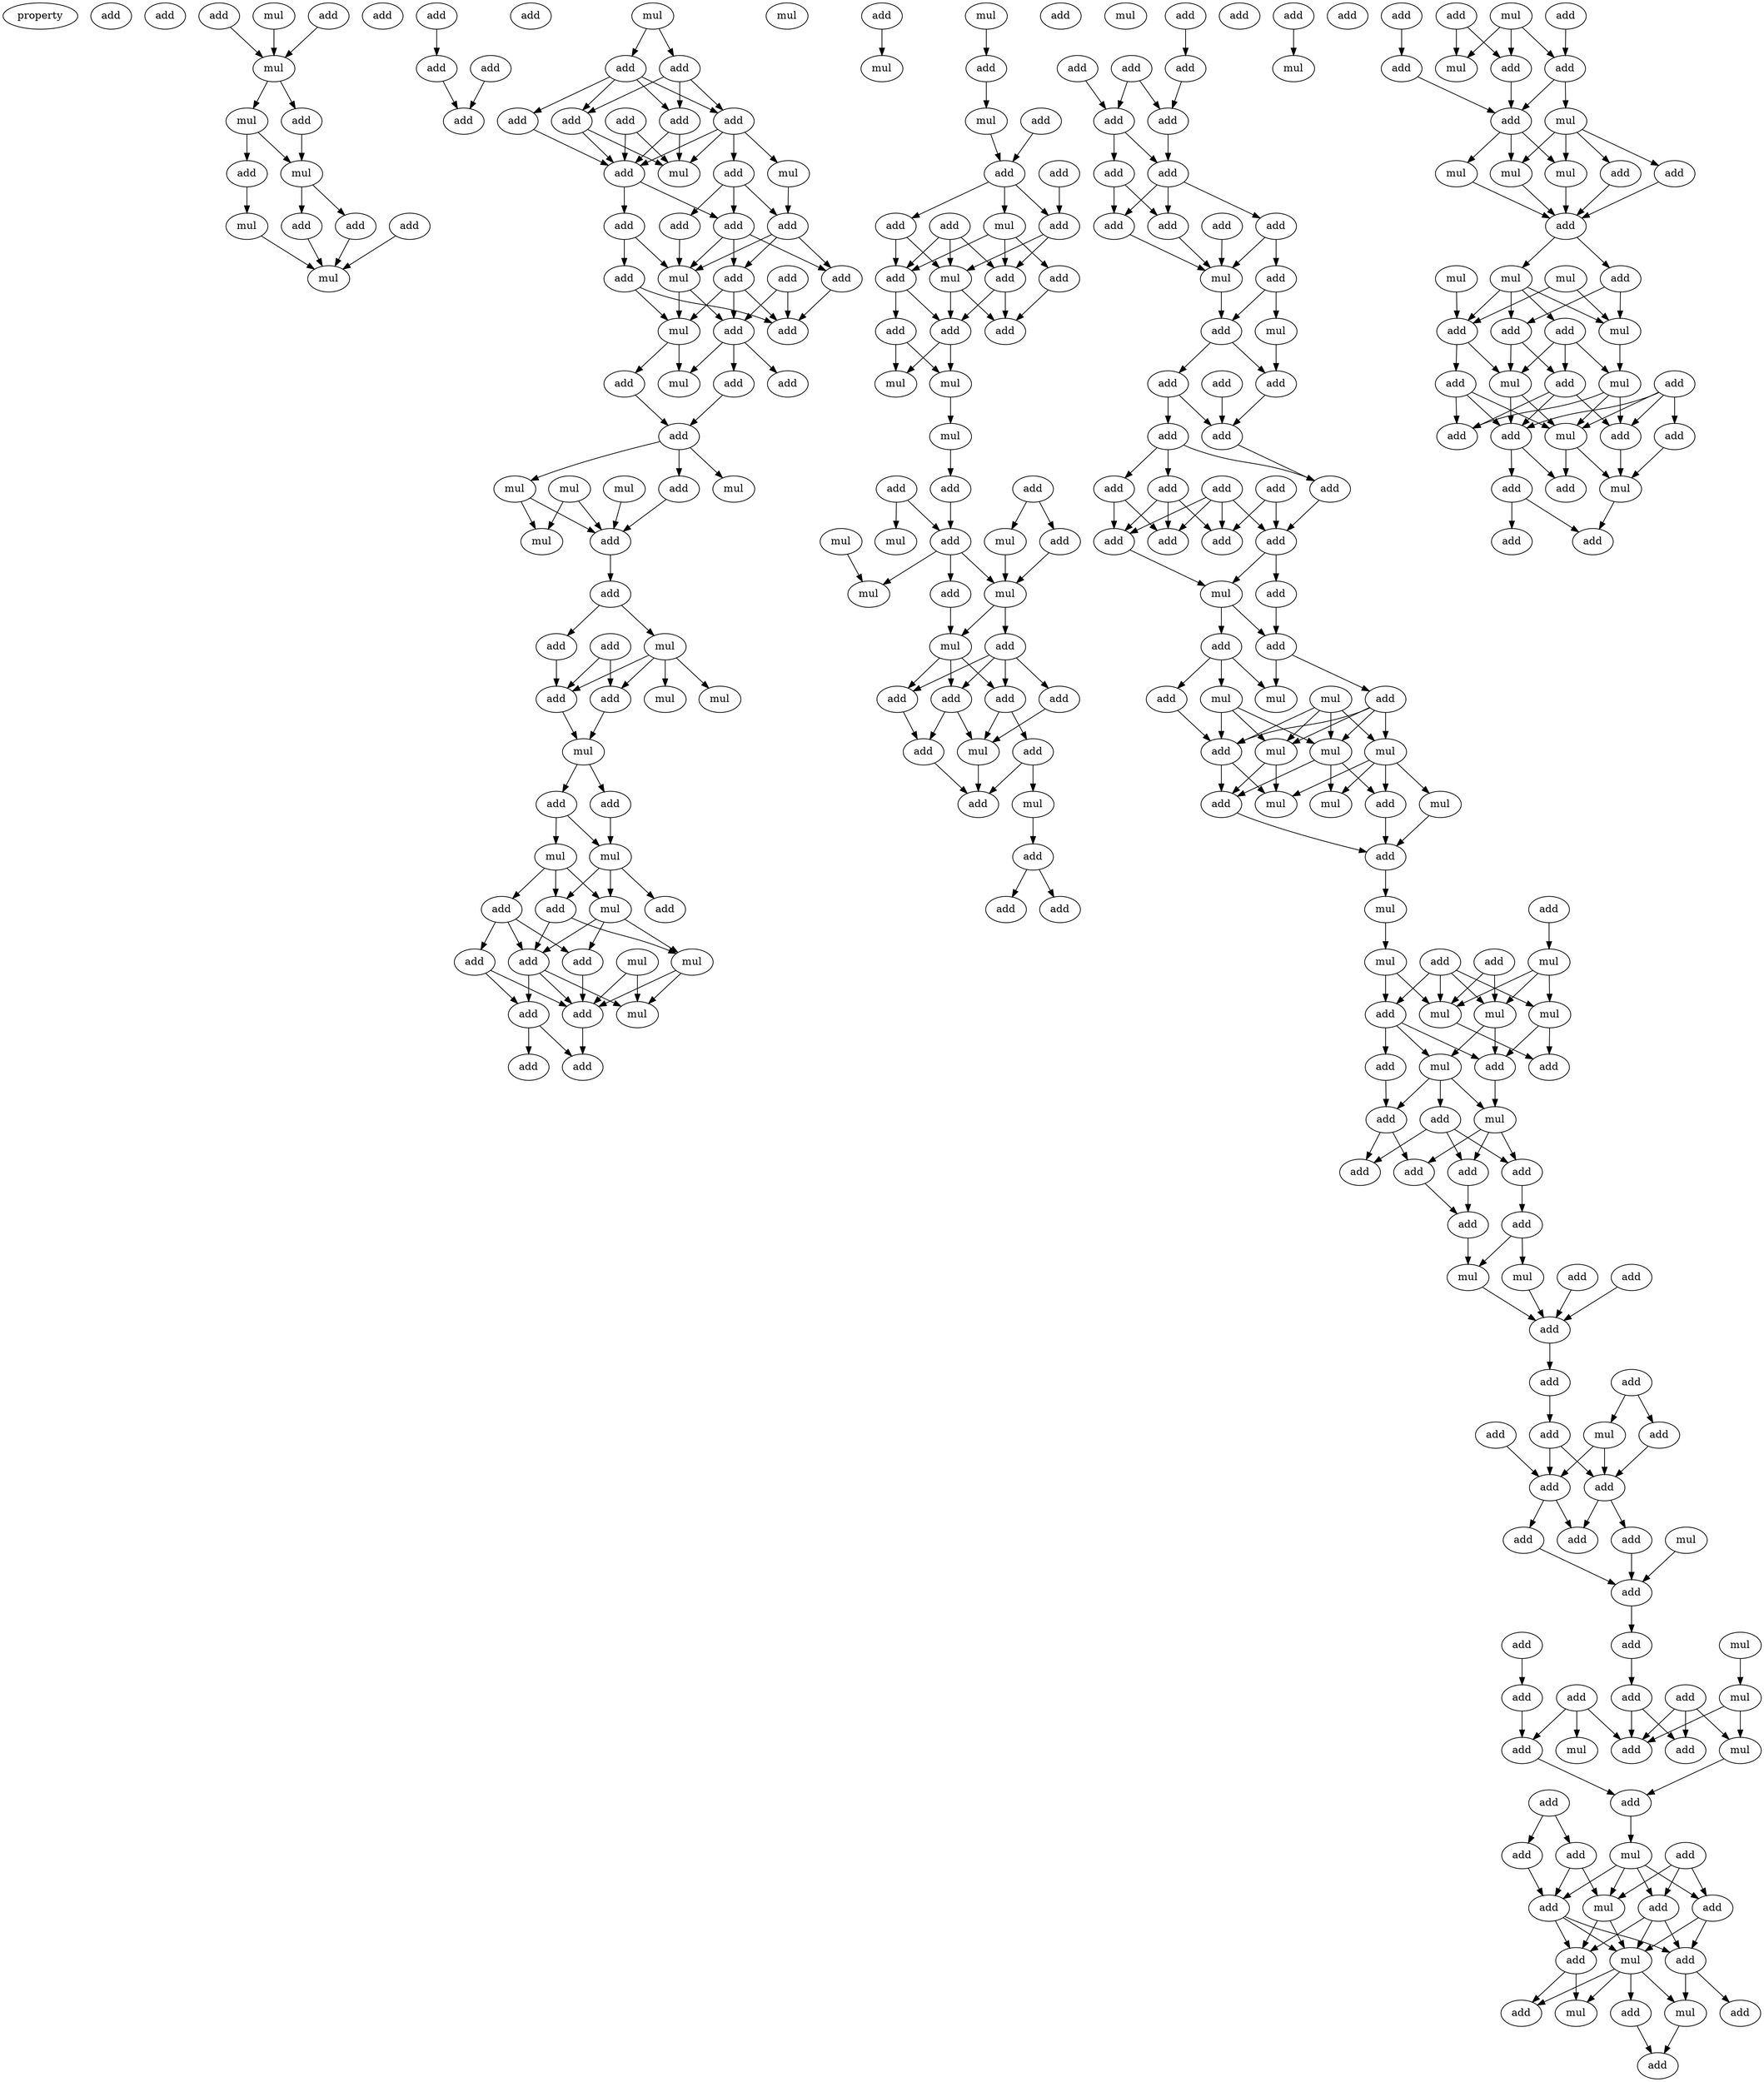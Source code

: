 digraph {
    node [fontcolor=black]
    property [mul=2,lf=1.4]
    0 [ label = add ];
    1 [ label = add ];
    2 [ label = add ];
    3 [ label = mul ];
    4 [ label = add ];
    5 [ label = mul ];
    6 [ label = mul ];
    7 [ label = add ];
    8 [ label = add ];
    9 [ label = add ];
    10 [ label = mul ];
    11 [ label = mul ];
    12 [ label = add ];
    13 [ label = add ];
    14 [ label = add ];
    15 [ label = mul ];
    16 [ label = add ];
    17 [ label = add ];
    18 [ label = add ];
    19 [ label = add ];
    20 [ label = add ];
    21 [ label = mul ];
    22 [ label = add ];
    23 [ label = add ];
    24 [ label = add ];
    25 [ label = add ];
    26 [ label = add ];
    27 [ label = add ];
    28 [ label = add ];
    29 [ label = add ];
    30 [ label = mul ];
    31 [ label = add ];
    32 [ label = mul ];
    33 [ label = add ];
    34 [ label = add ];
    35 [ label = add ];
    36 [ label = add ];
    37 [ label = add ];
    38 [ label = mul ];
    39 [ label = add ];
    40 [ label = add ];
    41 [ label = add ];
    42 [ label = add ];
    43 [ label = add ];
    44 [ label = mul ];
    45 [ label = add ];
    46 [ label = add ];
    47 [ label = mul ];
    48 [ label = mul ];
    49 [ label = add ];
    50 [ label = add ];
    51 [ label = mul ];
    52 [ label = mul ];
    53 [ label = mul ];
    54 [ label = mul ];
    55 [ label = add ];
    56 [ label = mul ];
    57 [ label = add ];
    58 [ label = add ];
    59 [ label = add ];
    60 [ label = mul ];
    61 [ label = add ];
    62 [ label = mul ];
    63 [ label = add ];
    64 [ label = mul ];
    65 [ label = add ];
    66 [ label = mul ];
    67 [ label = add ];
    68 [ label = add ];
    69 [ label = add ];
    70 [ label = mul ];
    71 [ label = mul ];
    72 [ label = mul ];
    73 [ label = add ];
    74 [ label = add ];
    75 [ label = mul ];
    76 [ label = add ];
    77 [ label = mul ];
    78 [ label = add ];
    79 [ label = add ];
    80 [ label = add ];
    81 [ label = mul ];
    82 [ label = add ];
    83 [ label = mul ];
    84 [ label = add ];
    85 [ label = add ];
    86 [ label = add ];
    87 [ label = mul ];
    88 [ label = add ];
    89 [ label = mul ];
    90 [ label = add ];
    91 [ label = add ];
    92 [ label = add ];
    93 [ label = add ];
    94 [ label = add ];
    95 [ label = add ];
    96 [ label = mul ];
    97 [ label = add ];
    98 [ label = add ];
    99 [ label = add ];
    100 [ label = mul ];
    101 [ label = add ];
    102 [ label = add ];
    103 [ label = add ];
    104 [ label = mul ];
    105 [ label = mul ];
    106 [ label = mul ];
    107 [ label = add ];
    108 [ label = add ];
    109 [ label = add ];
    110 [ label = add ];
    111 [ label = mul ];
    112 [ label = add ];
    113 [ label = mul ];
    114 [ label = mul ];
    115 [ label = add ];
    116 [ label = mul ];
    117 [ label = mul ];
    118 [ label = add ];
    119 [ label = add ];
    120 [ label = mul ];
    121 [ label = add ];
    122 [ label = add ];
    123 [ label = mul ];
    124 [ label = add ];
    125 [ label = add ];
    126 [ label = mul ];
    127 [ label = add ];
    128 [ label = add ];
    129 [ label = add ];
    130 [ label = mul ];
    131 [ label = add ];
    132 [ label = add ];
    133 [ label = add ];
    134 [ label = add ];
    135 [ label = add ];
    136 [ label = add ];
    137 [ label = add ];
    138 [ label = add ];
    139 [ label = add ];
    140 [ label = add ];
    141 [ label = mul ];
    142 [ label = add ];
    143 [ label = add ];
    144 [ label = add ];
    145 [ label = add ];
    146 [ label = add ];
    147 [ label = add ];
    148 [ label = add ];
    149 [ label = add ];
    150 [ label = mul ];
    151 [ label = mul ];
    152 [ label = add ];
    153 [ label = add ];
    154 [ label = add ];
    155 [ label = add ];
    156 [ label = add ];
    157 [ label = add ];
    158 [ label = add ];
    159 [ label = add ];
    160 [ label = add ];
    161 [ label = add ];
    162 [ label = add ];
    163 [ label = add ];
    164 [ label = add ];
    165 [ label = add ];
    166 [ label = add ];
    167 [ label = add ];
    168 [ label = mul ];
    169 [ label = add ];
    170 [ label = add ];
    171 [ label = mul ];
    172 [ label = add ];
    173 [ label = mul ];
    174 [ label = mul ];
    175 [ label = add ];
    176 [ label = mul ];
    177 [ label = mul ];
    178 [ label = add ];
    179 [ label = mul ];
    180 [ label = mul ];
    181 [ label = add ];
    182 [ label = mul ];
    183 [ label = mul ];
    184 [ label = add ];
    185 [ label = add ];
    186 [ label = mul ];
    187 [ label = add ];
    188 [ label = mul ];
    189 [ label = add ];
    190 [ label = mul ];
    191 [ label = add ];
    192 [ label = add ];
    193 [ label = mul ];
    194 [ label = mul ];
    195 [ label = mul ];
    196 [ label = add ];
    197 [ label = add ];
    198 [ label = add ];
    199 [ label = mul ];
    200 [ label = add ];
    201 [ label = add ];
    202 [ label = mul ];
    203 [ label = add ];
    204 [ label = add ];
    205 [ label = add ];
    206 [ label = add ];
    207 [ label = add ];
    208 [ label = add ];
    209 [ label = add ];
    210 [ label = add ];
    211 [ label = mul ];
    212 [ label = add ];
    213 [ label = mul ];
    214 [ label = add ];
    215 [ label = add ];
    216 [ label = add ];
    217 [ label = add ];
    218 [ label = mul ];
    219 [ label = add ];
    220 [ label = add ];
    221 [ label = add ];
    222 [ label = add ];
    223 [ label = mul ];
    224 [ label = add ];
    225 [ label = add ];
    226 [ label = add ];
    227 [ label = add ];
    228 [ label = add ];
    229 [ label = add ];
    230 [ label = mul ];
    231 [ label = add ];
    232 [ label = add ];
    233 [ label = add ];
    234 [ label = add ];
    235 [ label = mul ];
    236 [ label = add ];
    237 [ label = add ];
    238 [ label = add ];
    239 [ label = mul ];
    240 [ label = mul ];
    241 [ label = add ];
    242 [ label = add ];
    243 [ label = add ];
    244 [ label = add ];
    245 [ label = mul ];
    246 [ label = add ];
    247 [ label = add ];
    248 [ label = add ];
    249 [ label = add ];
    250 [ label = mul ];
    251 [ label = mul ];
    252 [ label = add ];
    253 [ label = add ];
    254 [ label = mul ];
    255 [ label = add ];
    256 [ label = add ];
    257 [ label = mul ];
    258 [ label = add ];
    259 [ label = add ];
    260 [ label = add ];
    261 [ label = add ];
    262 [ label = add ];
    263 [ label = mul ];
    264 [ label = add ];
    265 [ label = mul ];
    266 [ label = add ];
    267 [ label = add ];
    268 [ label = add ];
    269 [ label = mul ];
    270 [ label = mul ];
    271 [ label = add ];
    272 [ label = mul ];
    273 [ label = mul ];
    274 [ label = add ];
    275 [ label = add ];
    276 [ label = mul ];
    277 [ label = mul ];
    278 [ label = add ];
    279 [ label = mul ];
    280 [ label = add ];
    281 [ label = mul ];
    282 [ label = add ];
    283 [ label = add ];
    284 [ label = add ];
    285 [ label = mul ];
    286 [ label = add ];
    287 [ label = add ];
    288 [ label = mul ];
    289 [ label = add ];
    290 [ label = add ];
    291 [ label = add ];
    292 [ label = mul ];
    293 [ label = add ];
    294 [ label = add ];
    295 [ label = add ];
    296 [ label = mul ];
    297 [ label = add ];
    298 [ label = add ];
    2 -> 5 [ name = 0 ];
    3 -> 5 [ name = 1 ];
    4 -> 5 [ name = 2 ];
    5 -> 6 [ name = 3 ];
    5 -> 8 [ name = 4 ];
    6 -> 9 [ name = 5 ];
    6 -> 10 [ name = 6 ];
    8 -> 10 [ name = 7 ];
    9 -> 11 [ name = 8 ];
    10 -> 13 [ name = 9 ];
    10 -> 14 [ name = 10 ];
    11 -> 15 [ name = 11 ];
    12 -> 15 [ name = 12 ];
    13 -> 15 [ name = 13 ];
    14 -> 15 [ name = 14 ];
    16 -> 19 [ name = 15 ];
    18 -> 20 [ name = 16 ];
    19 -> 20 [ name = 17 ];
    21 -> 22 [ name = 18 ];
    21 -> 23 [ name = 19 ];
    22 -> 24 [ name = 20 ];
    22 -> 25 [ name = 21 ];
    22 -> 27 [ name = 22 ];
    22 -> 28 [ name = 23 ];
    23 -> 25 [ name = 24 ];
    23 -> 27 [ name = 25 ];
    23 -> 28 [ name = 26 ];
    24 -> 29 [ name = 27 ];
    25 -> 29 [ name = 28 ];
    25 -> 32 [ name = 29 ];
    26 -> 29 [ name = 30 ];
    26 -> 32 [ name = 31 ];
    27 -> 29 [ name = 32 ];
    27 -> 30 [ name = 33 ];
    27 -> 31 [ name = 34 ];
    27 -> 32 [ name = 35 ];
    28 -> 29 [ name = 36 ];
    28 -> 32 [ name = 37 ];
    29 -> 33 [ name = 38 ];
    29 -> 36 [ name = 39 ];
    30 -> 34 [ name = 40 ];
    31 -> 34 [ name = 41 ];
    31 -> 35 [ name = 42 ];
    31 -> 36 [ name = 43 ];
    33 -> 38 [ name = 44 ];
    33 -> 40 [ name = 45 ];
    34 -> 38 [ name = 46 ];
    34 -> 39 [ name = 47 ];
    34 -> 41 [ name = 48 ];
    35 -> 38 [ name = 49 ];
    36 -> 38 [ name = 50 ];
    36 -> 39 [ name = 51 ];
    36 -> 41 [ name = 52 ];
    37 -> 42 [ name = 53 ];
    37 -> 43 [ name = 54 ];
    38 -> 42 [ name = 55 ];
    38 -> 44 [ name = 56 ];
    39 -> 43 [ name = 57 ];
    40 -> 43 [ name = 58 ];
    40 -> 44 [ name = 59 ];
    41 -> 42 [ name = 60 ];
    41 -> 43 [ name = 61 ];
    41 -> 44 [ name = 62 ];
    42 -> 46 [ name = 63 ];
    42 -> 47 [ name = 64 ];
    42 -> 49 [ name = 65 ];
    44 -> 45 [ name = 66 ];
    44 -> 47 [ name = 67 ];
    45 -> 50 [ name = 68 ];
    46 -> 50 [ name = 69 ];
    50 -> 51 [ name = 70 ];
    50 -> 54 [ name = 71 ];
    50 -> 55 [ name = 72 ];
    51 -> 56 [ name = 73 ];
    51 -> 57 [ name = 74 ];
    52 -> 57 [ name = 75 ];
    53 -> 56 [ name = 76 ];
    53 -> 57 [ name = 77 ];
    55 -> 57 [ name = 78 ];
    57 -> 58 [ name = 79 ];
    58 -> 59 [ name = 80 ];
    58 -> 60 [ name = 81 ];
    59 -> 63 [ name = 82 ];
    60 -> 62 [ name = 83 ];
    60 -> 63 [ name = 84 ];
    60 -> 64 [ name = 85 ];
    60 -> 65 [ name = 86 ];
    61 -> 63 [ name = 87 ];
    61 -> 65 [ name = 88 ];
    63 -> 66 [ name = 89 ];
    65 -> 66 [ name = 90 ];
    66 -> 68 [ name = 91 ];
    66 -> 69 [ name = 92 ];
    67 -> 70 [ name = 93 ];
    68 -> 72 [ name = 94 ];
    69 -> 71 [ name = 95 ];
    69 -> 72 [ name = 96 ];
    71 -> 73 [ name = 97 ];
    71 -> 75 [ name = 98 ];
    71 -> 76 [ name = 99 ];
    72 -> 73 [ name = 100 ];
    72 -> 74 [ name = 101 ];
    72 -> 75 [ name = 102 ];
    73 -> 80 [ name = 103 ];
    73 -> 81 [ name = 104 ];
    75 -> 78 [ name = 105 ];
    75 -> 80 [ name = 106 ];
    75 -> 81 [ name = 107 ];
    76 -> 78 [ name = 108 ];
    76 -> 79 [ name = 109 ];
    76 -> 80 [ name = 110 ];
    77 -> 83 [ name = 111 ];
    77 -> 84 [ name = 112 ];
    78 -> 84 [ name = 113 ];
    79 -> 82 [ name = 114 ];
    79 -> 84 [ name = 115 ];
    80 -> 82 [ name = 116 ];
    80 -> 83 [ name = 117 ];
    80 -> 84 [ name = 118 ];
    81 -> 83 [ name = 119 ];
    81 -> 84 [ name = 120 ];
    82 -> 85 [ name = 121 ];
    82 -> 86 [ name = 122 ];
    84 -> 86 [ name = 123 ];
    87 -> 88 [ name = 124 ];
    88 -> 89 [ name = 125 ];
    89 -> 92 [ name = 126 ];
    90 -> 92 [ name = 127 ];
    91 -> 94 [ name = 128 ];
    92 -> 94 [ name = 129 ];
    92 -> 95 [ name = 130 ];
    92 -> 96 [ name = 131 ];
    93 -> 97 [ name = 132 ];
    93 -> 99 [ name = 133 ];
    93 -> 100 [ name = 134 ];
    94 -> 97 [ name = 135 ];
    94 -> 100 [ name = 136 ];
    95 -> 99 [ name = 137 ];
    95 -> 100 [ name = 138 ];
    96 -> 97 [ name = 139 ];
    96 -> 98 [ name = 140 ];
    96 -> 99 [ name = 141 ];
    97 -> 101 [ name = 142 ];
    97 -> 103 [ name = 143 ];
    98 -> 101 [ name = 144 ];
    99 -> 102 [ name = 145 ];
    99 -> 103 [ name = 146 ];
    100 -> 101 [ name = 147 ];
    100 -> 103 [ name = 148 ];
    102 -> 104 [ name = 149 ];
    102 -> 105 [ name = 150 ];
    103 -> 104 [ name = 151 ];
    103 -> 105 [ name = 152 ];
    104 -> 106 [ name = 153 ];
    106 -> 107 [ name = 154 ];
    107 -> 110 [ name = 155 ];
    108 -> 110 [ name = 156 ];
    108 -> 113 [ name = 157 ];
    109 -> 112 [ name = 158 ];
    109 -> 114 [ name = 159 ];
    110 -> 116 [ name = 160 ];
    110 -> 117 [ name = 161 ];
    110 -> 118 [ name = 162 ];
    111 -> 116 [ name = 163 ];
    112 -> 117 [ name = 164 ];
    114 -> 117 [ name = 165 ];
    117 -> 119 [ name = 166 ];
    117 -> 120 [ name = 167 ];
    118 -> 120 [ name = 168 ];
    119 -> 121 [ name = 169 ];
    119 -> 122 [ name = 170 ];
    119 -> 124 [ name = 171 ];
    119 -> 125 [ name = 172 ];
    120 -> 122 [ name = 173 ];
    120 -> 124 [ name = 174 ];
    120 -> 125 [ name = 175 ];
    121 -> 126 [ name = 176 ];
    122 -> 126 [ name = 177 ];
    122 -> 127 [ name = 178 ];
    124 -> 126 [ name = 179 ];
    124 -> 128 [ name = 180 ];
    125 -> 128 [ name = 181 ];
    126 -> 129 [ name = 182 ];
    127 -> 129 [ name = 183 ];
    127 -> 130 [ name = 184 ];
    128 -> 129 [ name = 185 ];
    130 -> 131 [ name = 186 ];
    131 -> 132 [ name = 187 ];
    131 -> 133 [ name = 188 ];
    134 -> 135 [ name = 189 ];
    135 -> 142 [ name = 190 ];
    137 -> 140 [ name = 191 ];
    138 -> 140 [ name = 192 ];
    138 -> 142 [ name = 193 ];
    139 -> 141 [ name = 194 ];
    140 -> 143 [ name = 195 ];
    140 -> 144 [ name = 196 ];
    142 -> 143 [ name = 197 ];
    143 -> 145 [ name = 198 ];
    143 -> 147 [ name = 199 ];
    143 -> 148 [ name = 200 ];
    144 -> 145 [ name = 201 ];
    144 -> 147 [ name = 202 ];
    145 -> 150 [ name = 203 ];
    146 -> 150 [ name = 204 ];
    147 -> 150 [ name = 205 ];
    148 -> 149 [ name = 206 ];
    148 -> 150 [ name = 207 ];
    149 -> 151 [ name = 208 ];
    149 -> 152 [ name = 209 ];
    150 -> 152 [ name = 210 ];
    151 -> 155 [ name = 211 ];
    152 -> 153 [ name = 212 ];
    152 -> 155 [ name = 213 ];
    153 -> 156 [ name = 214 ];
    153 -> 157 [ name = 215 ];
    154 -> 156 [ name = 216 ];
    155 -> 156 [ name = 217 ];
    156 -> 158 [ name = 218 ];
    157 -> 158 [ name = 219 ];
    157 -> 159 [ name = 220 ];
    157 -> 160 [ name = 221 ];
    158 -> 163 [ name = 222 ];
    159 -> 164 [ name = 223 ];
    159 -> 165 [ name = 224 ];
    159 -> 166 [ name = 225 ];
    160 -> 164 [ name = 226 ];
    160 -> 165 [ name = 227 ];
    161 -> 163 [ name = 228 ];
    161 -> 166 [ name = 229 ];
    162 -> 163 [ name = 230 ];
    162 -> 164 [ name = 231 ];
    162 -> 165 [ name = 232 ];
    162 -> 166 [ name = 233 ];
    163 -> 167 [ name = 234 ];
    163 -> 168 [ name = 235 ];
    165 -> 168 [ name = 236 ];
    167 -> 170 [ name = 237 ];
    168 -> 169 [ name = 238 ];
    168 -> 170 [ name = 239 ];
    169 -> 171 [ name = 240 ];
    169 -> 172 [ name = 241 ];
    169 -> 174 [ name = 242 ];
    170 -> 171 [ name = 243 ];
    170 -> 175 [ name = 244 ];
    172 -> 178 [ name = 245 ];
    173 -> 176 [ name = 246 ];
    173 -> 177 [ name = 247 ];
    173 -> 178 [ name = 248 ];
    173 -> 179 [ name = 249 ];
    174 -> 176 [ name = 250 ];
    174 -> 177 [ name = 251 ];
    174 -> 178 [ name = 252 ];
    175 -> 176 [ name = 253 ];
    175 -> 177 [ name = 254 ];
    175 -> 178 [ name = 255 ];
    175 -> 179 [ name = 256 ];
    176 -> 180 [ name = 257 ];
    176 -> 181 [ name = 258 ];
    176 -> 184 [ name = 259 ];
    177 -> 181 [ name = 260 ];
    177 -> 182 [ name = 261 ];
    178 -> 181 [ name = 262 ];
    178 -> 182 [ name = 263 ];
    179 -> 180 [ name = 264 ];
    179 -> 182 [ name = 265 ];
    179 -> 183 [ name = 266 ];
    179 -> 184 [ name = 267 ];
    181 -> 185 [ name = 268 ];
    183 -> 185 [ name = 269 ];
    184 -> 185 [ name = 270 ];
    185 -> 186 [ name = 271 ];
    186 -> 190 [ name = 272 ];
    187 -> 188 [ name = 273 ];
    188 -> 193 [ name = 274 ];
    188 -> 194 [ name = 275 ];
    188 -> 195 [ name = 276 ];
    189 -> 192 [ name = 277 ];
    189 -> 193 [ name = 278 ];
    189 -> 194 [ name = 279 ];
    189 -> 195 [ name = 280 ];
    190 -> 192 [ name = 281 ];
    190 -> 195 [ name = 282 ];
    191 -> 194 [ name = 283 ];
    191 -> 195 [ name = 284 ];
    192 -> 197 [ name = 285 ];
    192 -> 198 [ name = 286 ];
    192 -> 199 [ name = 287 ];
    193 -> 196 [ name = 288 ];
    193 -> 197 [ name = 289 ];
    194 -> 197 [ name = 290 ];
    194 -> 199 [ name = 291 ];
    195 -> 196 [ name = 292 ];
    197 -> 202 [ name = 293 ];
    198 -> 201 [ name = 294 ];
    199 -> 200 [ name = 295 ];
    199 -> 201 [ name = 296 ];
    199 -> 202 [ name = 297 ];
    200 -> 203 [ name = 298 ];
    200 -> 205 [ name = 299 ];
    200 -> 206 [ name = 300 ];
    201 -> 204 [ name = 301 ];
    201 -> 206 [ name = 302 ];
    202 -> 203 [ name = 303 ];
    202 -> 204 [ name = 304 ];
    202 -> 205 [ name = 305 ];
    203 -> 208 [ name = 306 ];
    204 -> 208 [ name = 307 ];
    205 -> 207 [ name = 308 ];
    207 -> 211 [ name = 309 ];
    207 -> 213 [ name = 310 ];
    208 -> 211 [ name = 311 ];
    210 -> 214 [ name = 312 ];
    211 -> 214 [ name = 313 ];
    212 -> 214 [ name = 314 ];
    213 -> 214 [ name = 315 ];
    214 -> 216 [ name = 316 ];
    215 -> 218 [ name = 317 ];
    215 -> 220 [ name = 318 ];
    216 -> 217 [ name = 319 ];
    217 -> 221 [ name = 320 ];
    217 -> 222 [ name = 321 ];
    218 -> 221 [ name = 322 ];
    218 -> 222 [ name = 323 ];
    219 -> 221 [ name = 324 ];
    220 -> 222 [ name = 325 ];
    221 -> 225 [ name = 326 ];
    221 -> 226 [ name = 327 ];
    222 -> 224 [ name = 328 ];
    222 -> 226 [ name = 329 ];
    223 -> 227 [ name = 330 ];
    224 -> 227 [ name = 331 ];
    225 -> 227 [ name = 332 ];
    227 -> 228 [ name = 333 ];
    228 -> 233 [ name = 334 ];
    229 -> 234 [ name = 335 ];
    230 -> 235 [ name = 336 ];
    231 -> 237 [ name = 337 ];
    231 -> 238 [ name = 338 ];
    231 -> 240 [ name = 339 ];
    232 -> 236 [ name = 340 ];
    232 -> 237 [ name = 341 ];
    232 -> 239 [ name = 342 ];
    233 -> 236 [ name = 343 ];
    233 -> 237 [ name = 344 ];
    234 -> 238 [ name = 345 ];
    235 -> 237 [ name = 346 ];
    235 -> 239 [ name = 347 ];
    238 -> 242 [ name = 348 ];
    239 -> 242 [ name = 349 ];
    241 -> 243 [ name = 350 ];
    241 -> 246 [ name = 351 ];
    242 -> 245 [ name = 352 ];
    243 -> 247 [ name = 353 ];
    244 -> 248 [ name = 354 ];
    244 -> 249 [ name = 355 ];
    244 -> 250 [ name = 356 ];
    245 -> 247 [ name = 357 ];
    245 -> 248 [ name = 358 ];
    245 -> 249 [ name = 359 ];
    245 -> 250 [ name = 360 ];
    246 -> 247 [ name = 361 ];
    246 -> 250 [ name = 362 ];
    247 -> 251 [ name = 363 ];
    247 -> 252 [ name = 364 ];
    247 -> 253 [ name = 365 ];
    248 -> 251 [ name = 366 ];
    248 -> 252 [ name = 367 ];
    248 -> 253 [ name = 368 ];
    249 -> 251 [ name = 369 ];
    249 -> 252 [ name = 370 ];
    250 -> 251 [ name = 371 ];
    250 -> 253 [ name = 372 ];
    251 -> 254 [ name = 373 ];
    251 -> 255 [ name = 374 ];
    251 -> 256 [ name = 375 ];
    251 -> 257 [ name = 376 ];
    252 -> 257 [ name = 377 ];
    252 -> 258 [ name = 378 ];
    253 -> 254 [ name = 379 ];
    253 -> 256 [ name = 380 ];
    255 -> 259 [ name = 381 ];
    257 -> 259 [ name = 382 ];
    260 -> 264 [ name = 383 ];
    260 -> 265 [ name = 384 ];
    261 -> 266 [ name = 385 ];
    262 -> 267 [ name = 386 ];
    263 -> 264 [ name = 387 ];
    263 -> 265 [ name = 388 ];
    263 -> 266 [ name = 389 ];
    264 -> 268 [ name = 390 ];
    266 -> 268 [ name = 391 ];
    266 -> 269 [ name = 392 ];
    267 -> 268 [ name = 393 ];
    268 -> 270 [ name = 394 ];
    268 -> 272 [ name = 395 ];
    268 -> 273 [ name = 396 ];
    269 -> 270 [ name = 397 ];
    269 -> 271 [ name = 398 ];
    269 -> 273 [ name = 399 ];
    269 -> 274 [ name = 400 ];
    270 -> 275 [ name = 401 ];
    271 -> 275 [ name = 402 ];
    272 -> 275 [ name = 403 ];
    273 -> 275 [ name = 404 ];
    274 -> 275 [ name = 405 ];
    275 -> 278 [ name = 406 ];
    275 -> 279 [ name = 407 ];
    276 -> 281 [ name = 408 ];
    276 -> 282 [ name = 409 ];
    277 -> 282 [ name = 410 ];
    278 -> 280 [ name = 411 ];
    278 -> 281 [ name = 412 ];
    279 -> 280 [ name = 413 ];
    279 -> 281 [ name = 414 ];
    279 -> 282 [ name = 415 ];
    279 -> 283 [ name = 416 ];
    280 -> 284 [ name = 417 ];
    280 -> 285 [ name = 418 ];
    281 -> 288 [ name = 419 ];
    282 -> 285 [ name = 420 ];
    282 -> 287 [ name = 421 ];
    283 -> 284 [ name = 422 ];
    283 -> 285 [ name = 423 ];
    283 -> 288 [ name = 424 ];
    284 -> 289 [ name = 425 ];
    284 -> 290 [ name = 426 ];
    284 -> 291 [ name = 427 ];
    285 -> 291 [ name = 428 ];
    285 -> 292 [ name = 429 ];
    286 -> 289 [ name = 430 ];
    286 -> 291 [ name = 431 ];
    286 -> 292 [ name = 432 ];
    286 -> 293 [ name = 433 ];
    287 -> 290 [ name = 434 ];
    287 -> 291 [ name = 435 ];
    287 -> 292 [ name = 436 ];
    288 -> 289 [ name = 437 ];
    288 -> 290 [ name = 438 ];
    288 -> 292 [ name = 439 ];
    289 -> 296 [ name = 440 ];
    291 -> 294 [ name = 441 ];
    291 -> 295 [ name = 442 ];
    292 -> 294 [ name = 443 ];
    292 -> 296 [ name = 444 ];
    293 -> 296 [ name = 445 ];
    295 -> 297 [ name = 446 ];
    295 -> 298 [ name = 447 ];
    296 -> 298 [ name = 448 ];
}
